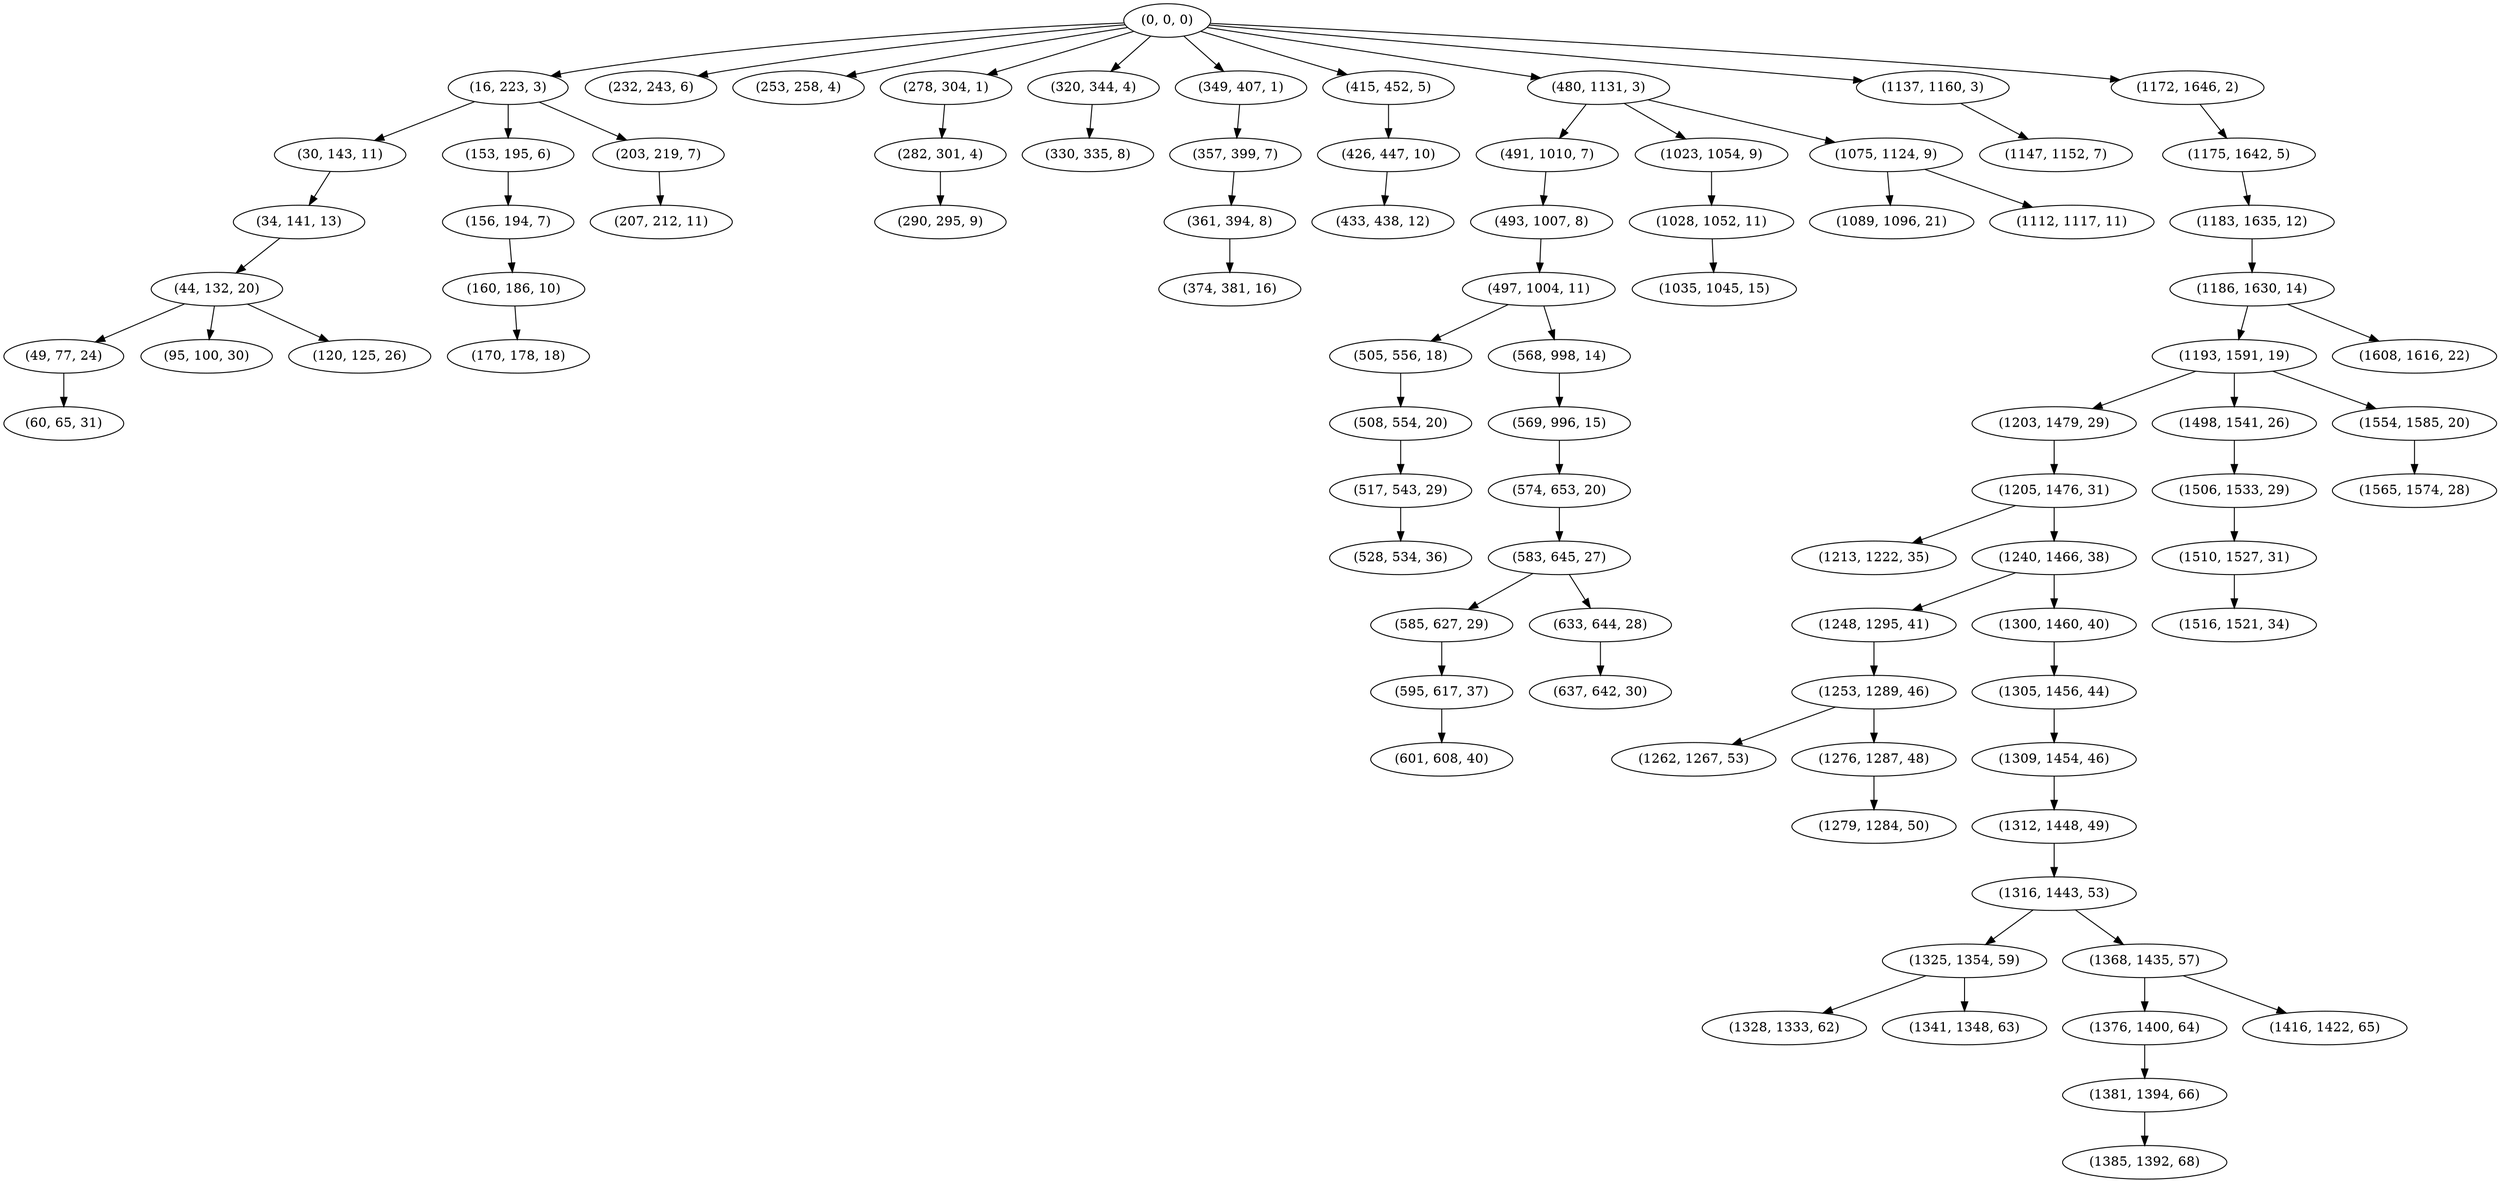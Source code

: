 digraph tree {
    "(0, 0, 0)";
    "(16, 223, 3)";
    "(30, 143, 11)";
    "(34, 141, 13)";
    "(44, 132, 20)";
    "(49, 77, 24)";
    "(60, 65, 31)";
    "(95, 100, 30)";
    "(120, 125, 26)";
    "(153, 195, 6)";
    "(156, 194, 7)";
    "(160, 186, 10)";
    "(170, 178, 18)";
    "(203, 219, 7)";
    "(207, 212, 11)";
    "(232, 243, 6)";
    "(253, 258, 4)";
    "(278, 304, 1)";
    "(282, 301, 4)";
    "(290, 295, 9)";
    "(320, 344, 4)";
    "(330, 335, 8)";
    "(349, 407, 1)";
    "(357, 399, 7)";
    "(361, 394, 8)";
    "(374, 381, 16)";
    "(415, 452, 5)";
    "(426, 447, 10)";
    "(433, 438, 12)";
    "(480, 1131, 3)";
    "(491, 1010, 7)";
    "(493, 1007, 8)";
    "(497, 1004, 11)";
    "(505, 556, 18)";
    "(508, 554, 20)";
    "(517, 543, 29)";
    "(528, 534, 36)";
    "(568, 998, 14)";
    "(569, 996, 15)";
    "(574, 653, 20)";
    "(583, 645, 27)";
    "(585, 627, 29)";
    "(595, 617, 37)";
    "(601, 608, 40)";
    "(633, 644, 28)";
    "(637, 642, 30)";
    "(1023, 1054, 9)";
    "(1028, 1052, 11)";
    "(1035, 1045, 15)";
    "(1075, 1124, 9)";
    "(1089, 1096, 21)";
    "(1112, 1117, 11)";
    "(1137, 1160, 3)";
    "(1147, 1152, 7)";
    "(1172, 1646, 2)";
    "(1175, 1642, 5)";
    "(1183, 1635, 12)";
    "(1186, 1630, 14)";
    "(1193, 1591, 19)";
    "(1203, 1479, 29)";
    "(1205, 1476, 31)";
    "(1213, 1222, 35)";
    "(1240, 1466, 38)";
    "(1248, 1295, 41)";
    "(1253, 1289, 46)";
    "(1262, 1267, 53)";
    "(1276, 1287, 48)";
    "(1279, 1284, 50)";
    "(1300, 1460, 40)";
    "(1305, 1456, 44)";
    "(1309, 1454, 46)";
    "(1312, 1448, 49)";
    "(1316, 1443, 53)";
    "(1325, 1354, 59)";
    "(1328, 1333, 62)";
    "(1341, 1348, 63)";
    "(1368, 1435, 57)";
    "(1376, 1400, 64)";
    "(1381, 1394, 66)";
    "(1385, 1392, 68)";
    "(1416, 1422, 65)";
    "(1498, 1541, 26)";
    "(1506, 1533, 29)";
    "(1510, 1527, 31)";
    "(1516, 1521, 34)";
    "(1554, 1585, 20)";
    "(1565, 1574, 28)";
    "(1608, 1616, 22)";
    "(0, 0, 0)" -> "(16, 223, 3)";
    "(0, 0, 0)" -> "(232, 243, 6)";
    "(0, 0, 0)" -> "(253, 258, 4)";
    "(0, 0, 0)" -> "(278, 304, 1)";
    "(0, 0, 0)" -> "(320, 344, 4)";
    "(0, 0, 0)" -> "(349, 407, 1)";
    "(0, 0, 0)" -> "(415, 452, 5)";
    "(0, 0, 0)" -> "(480, 1131, 3)";
    "(0, 0, 0)" -> "(1137, 1160, 3)";
    "(0, 0, 0)" -> "(1172, 1646, 2)";
    "(16, 223, 3)" -> "(30, 143, 11)";
    "(16, 223, 3)" -> "(153, 195, 6)";
    "(16, 223, 3)" -> "(203, 219, 7)";
    "(30, 143, 11)" -> "(34, 141, 13)";
    "(34, 141, 13)" -> "(44, 132, 20)";
    "(44, 132, 20)" -> "(49, 77, 24)";
    "(44, 132, 20)" -> "(95, 100, 30)";
    "(44, 132, 20)" -> "(120, 125, 26)";
    "(49, 77, 24)" -> "(60, 65, 31)";
    "(153, 195, 6)" -> "(156, 194, 7)";
    "(156, 194, 7)" -> "(160, 186, 10)";
    "(160, 186, 10)" -> "(170, 178, 18)";
    "(203, 219, 7)" -> "(207, 212, 11)";
    "(278, 304, 1)" -> "(282, 301, 4)";
    "(282, 301, 4)" -> "(290, 295, 9)";
    "(320, 344, 4)" -> "(330, 335, 8)";
    "(349, 407, 1)" -> "(357, 399, 7)";
    "(357, 399, 7)" -> "(361, 394, 8)";
    "(361, 394, 8)" -> "(374, 381, 16)";
    "(415, 452, 5)" -> "(426, 447, 10)";
    "(426, 447, 10)" -> "(433, 438, 12)";
    "(480, 1131, 3)" -> "(491, 1010, 7)";
    "(480, 1131, 3)" -> "(1023, 1054, 9)";
    "(480, 1131, 3)" -> "(1075, 1124, 9)";
    "(491, 1010, 7)" -> "(493, 1007, 8)";
    "(493, 1007, 8)" -> "(497, 1004, 11)";
    "(497, 1004, 11)" -> "(505, 556, 18)";
    "(497, 1004, 11)" -> "(568, 998, 14)";
    "(505, 556, 18)" -> "(508, 554, 20)";
    "(508, 554, 20)" -> "(517, 543, 29)";
    "(517, 543, 29)" -> "(528, 534, 36)";
    "(568, 998, 14)" -> "(569, 996, 15)";
    "(569, 996, 15)" -> "(574, 653, 20)";
    "(574, 653, 20)" -> "(583, 645, 27)";
    "(583, 645, 27)" -> "(585, 627, 29)";
    "(583, 645, 27)" -> "(633, 644, 28)";
    "(585, 627, 29)" -> "(595, 617, 37)";
    "(595, 617, 37)" -> "(601, 608, 40)";
    "(633, 644, 28)" -> "(637, 642, 30)";
    "(1023, 1054, 9)" -> "(1028, 1052, 11)";
    "(1028, 1052, 11)" -> "(1035, 1045, 15)";
    "(1075, 1124, 9)" -> "(1089, 1096, 21)";
    "(1075, 1124, 9)" -> "(1112, 1117, 11)";
    "(1137, 1160, 3)" -> "(1147, 1152, 7)";
    "(1172, 1646, 2)" -> "(1175, 1642, 5)";
    "(1175, 1642, 5)" -> "(1183, 1635, 12)";
    "(1183, 1635, 12)" -> "(1186, 1630, 14)";
    "(1186, 1630, 14)" -> "(1193, 1591, 19)";
    "(1186, 1630, 14)" -> "(1608, 1616, 22)";
    "(1193, 1591, 19)" -> "(1203, 1479, 29)";
    "(1193, 1591, 19)" -> "(1498, 1541, 26)";
    "(1193, 1591, 19)" -> "(1554, 1585, 20)";
    "(1203, 1479, 29)" -> "(1205, 1476, 31)";
    "(1205, 1476, 31)" -> "(1213, 1222, 35)";
    "(1205, 1476, 31)" -> "(1240, 1466, 38)";
    "(1240, 1466, 38)" -> "(1248, 1295, 41)";
    "(1240, 1466, 38)" -> "(1300, 1460, 40)";
    "(1248, 1295, 41)" -> "(1253, 1289, 46)";
    "(1253, 1289, 46)" -> "(1262, 1267, 53)";
    "(1253, 1289, 46)" -> "(1276, 1287, 48)";
    "(1276, 1287, 48)" -> "(1279, 1284, 50)";
    "(1300, 1460, 40)" -> "(1305, 1456, 44)";
    "(1305, 1456, 44)" -> "(1309, 1454, 46)";
    "(1309, 1454, 46)" -> "(1312, 1448, 49)";
    "(1312, 1448, 49)" -> "(1316, 1443, 53)";
    "(1316, 1443, 53)" -> "(1325, 1354, 59)";
    "(1316, 1443, 53)" -> "(1368, 1435, 57)";
    "(1325, 1354, 59)" -> "(1328, 1333, 62)";
    "(1325, 1354, 59)" -> "(1341, 1348, 63)";
    "(1368, 1435, 57)" -> "(1376, 1400, 64)";
    "(1368, 1435, 57)" -> "(1416, 1422, 65)";
    "(1376, 1400, 64)" -> "(1381, 1394, 66)";
    "(1381, 1394, 66)" -> "(1385, 1392, 68)";
    "(1498, 1541, 26)" -> "(1506, 1533, 29)";
    "(1506, 1533, 29)" -> "(1510, 1527, 31)";
    "(1510, 1527, 31)" -> "(1516, 1521, 34)";
    "(1554, 1585, 20)" -> "(1565, 1574, 28)";
}
